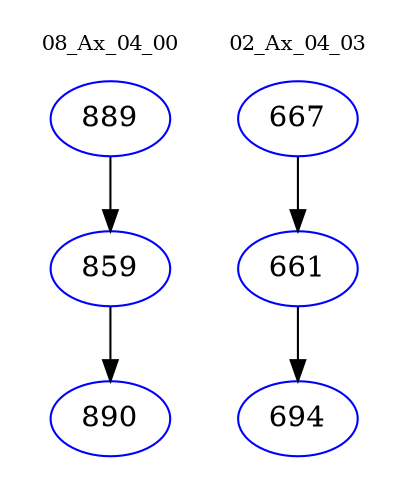 digraph{
subgraph cluster_0 {
color = white
label = "08_Ax_04_00";
fontsize=10;
T0_889 [label="889", color="blue"]
T0_889 -> T0_859 [color="black"]
T0_859 [label="859", color="blue"]
T0_859 -> T0_890 [color="black"]
T0_890 [label="890", color="blue"]
}
subgraph cluster_1 {
color = white
label = "02_Ax_04_03";
fontsize=10;
T1_667 [label="667", color="blue"]
T1_667 -> T1_661 [color="black"]
T1_661 [label="661", color="blue"]
T1_661 -> T1_694 [color="black"]
T1_694 [label="694", color="blue"]
}
}
